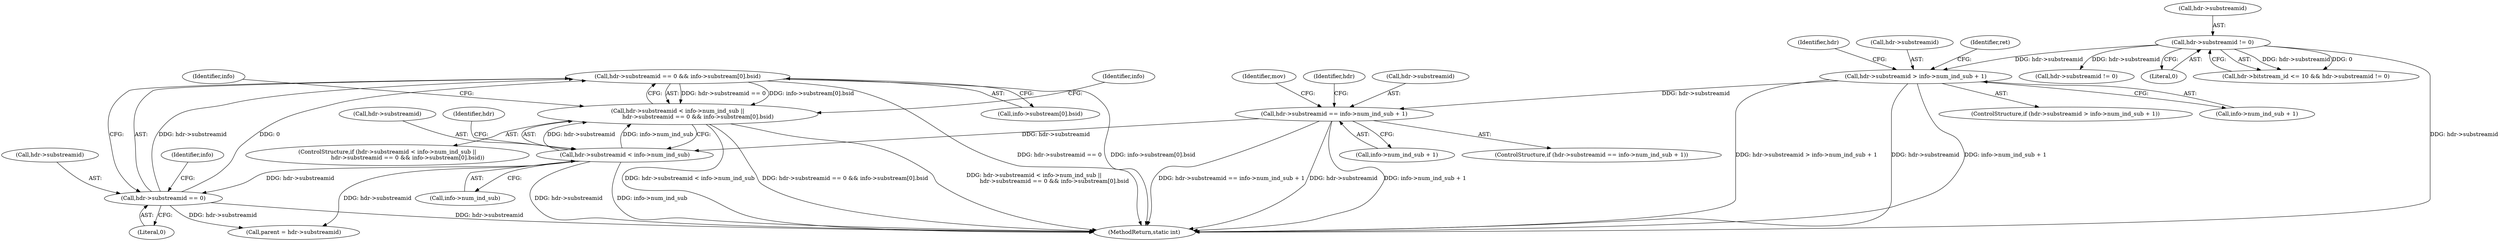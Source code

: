 digraph "0_FFmpeg_95556e27e2c1d56d9e18f5db34d6f756f3011148@array" {
"1000273" [label="(Call,hdr->substreamid == 0 && info->substream[0].bsid)"];
"1000274" [label="(Call,hdr->substreamid == 0)"];
"1000266" [label="(Call,hdr->substreamid < info->num_ind_sub)"];
"1000244" [label="(Call,hdr->substreamid == info->num_ind_sub + 1)"];
"1000228" [label="(Call,hdr->substreamid > info->num_ind_sub + 1)"];
"1000209" [label="(Call,hdr->substreamid != 0)"];
"1000265" [label="(Call,hdr->substreamid < info->num_ind_sub ||\n                       hdr->substreamid == 0 && info->substream[0].bsid)"];
"1000282" [label="(Identifier,info)"];
"1000268" [label="(Identifier,hdr)"];
"1000228" [label="(Call,hdr->substreamid > info->num_ind_sub + 1)"];
"1000246" [label="(Identifier,hdr)"];
"1000227" [label="(ControlStructure,if (hdr->substreamid > info->num_ind_sub + 1))"];
"1000274" [label="(Call,hdr->substreamid == 0)"];
"1000315" [label="(Identifier,info)"];
"1000245" [label="(Call,hdr->substreamid)"];
"1000275" [label="(Call,hdr->substreamid)"];
"1000256" [label="(Identifier,mov)"];
"1000278" [label="(Literal,0)"];
"1000229" [label="(Call,hdr->substreamid)"];
"1000203" [label="(Call,hdr->bitstream_id <= 10 && hdr->substreamid != 0)"];
"1000296" [label="(Call,hdr->substreamid != 0)"];
"1000270" [label="(Call,info->num_ind_sub)"];
"1000239" [label="(Identifier,ret)"];
"1000209" [label="(Call,hdr->substreamid != 0)"];
"1000265" [label="(Call,hdr->substreamid < info->num_ind_sub ||\n                       hdr->substreamid == 0 && info->substream[0].bsid)"];
"1000213" [label="(Literal,0)"];
"1000267" [label="(Call,hdr->substreamid)"];
"1000244" [label="(Call,hdr->substreamid == info->num_ind_sub + 1)"];
"1000276" [label="(Identifier,hdr)"];
"1000243" [label="(ControlStructure,if (hdr->substreamid == info->num_ind_sub + 1))"];
"1000248" [label="(Call,info->num_ind_sub + 1)"];
"1000289" [label="(Identifier,info)"];
"1000264" [label="(ControlStructure,if (hdr->substreamid < info->num_ind_sub ||\n                       hdr->substreamid == 0 && info->substream[0].bsid))"];
"1000232" [label="(Call,info->num_ind_sub + 1)"];
"1000392" [label="(Call,parent = hdr->substreamid)"];
"1000273" [label="(Call,hdr->substreamid == 0 && info->substream[0].bsid)"];
"1000266" [label="(Call,hdr->substreamid < info->num_ind_sub)"];
"1000210" [label="(Call,hdr->substreamid)"];
"1000279" [label="(Call,info->substream[0].bsid)"];
"1000683" [label="(MethodReturn,static int)"];
"1000273" -> "1000265"  [label="AST: "];
"1000273" -> "1000274"  [label="CFG: "];
"1000273" -> "1000279"  [label="CFG: "];
"1000274" -> "1000273"  [label="AST: "];
"1000279" -> "1000273"  [label="AST: "];
"1000265" -> "1000273"  [label="CFG: "];
"1000273" -> "1000683"  [label="DDG: hdr->substreamid == 0"];
"1000273" -> "1000683"  [label="DDG: info->substream[0].bsid"];
"1000273" -> "1000265"  [label="DDG: hdr->substreamid == 0"];
"1000273" -> "1000265"  [label="DDG: info->substream[0].bsid"];
"1000274" -> "1000273"  [label="DDG: hdr->substreamid"];
"1000274" -> "1000273"  [label="DDG: 0"];
"1000274" -> "1000278"  [label="CFG: "];
"1000275" -> "1000274"  [label="AST: "];
"1000278" -> "1000274"  [label="AST: "];
"1000282" -> "1000274"  [label="CFG: "];
"1000274" -> "1000683"  [label="DDG: hdr->substreamid"];
"1000266" -> "1000274"  [label="DDG: hdr->substreamid"];
"1000274" -> "1000392"  [label="DDG: hdr->substreamid"];
"1000266" -> "1000265"  [label="AST: "];
"1000266" -> "1000270"  [label="CFG: "];
"1000267" -> "1000266"  [label="AST: "];
"1000270" -> "1000266"  [label="AST: "];
"1000276" -> "1000266"  [label="CFG: "];
"1000265" -> "1000266"  [label="CFG: "];
"1000266" -> "1000683"  [label="DDG: hdr->substreamid"];
"1000266" -> "1000683"  [label="DDG: info->num_ind_sub"];
"1000266" -> "1000265"  [label="DDG: hdr->substreamid"];
"1000266" -> "1000265"  [label="DDG: info->num_ind_sub"];
"1000244" -> "1000266"  [label="DDG: hdr->substreamid"];
"1000266" -> "1000392"  [label="DDG: hdr->substreamid"];
"1000244" -> "1000243"  [label="AST: "];
"1000244" -> "1000248"  [label="CFG: "];
"1000245" -> "1000244"  [label="AST: "];
"1000248" -> "1000244"  [label="AST: "];
"1000256" -> "1000244"  [label="CFG: "];
"1000268" -> "1000244"  [label="CFG: "];
"1000244" -> "1000683"  [label="DDG: info->num_ind_sub + 1"];
"1000244" -> "1000683"  [label="DDG: hdr->substreamid == info->num_ind_sub + 1"];
"1000244" -> "1000683"  [label="DDG: hdr->substreamid"];
"1000228" -> "1000244"  [label="DDG: hdr->substreamid"];
"1000228" -> "1000227"  [label="AST: "];
"1000228" -> "1000232"  [label="CFG: "];
"1000229" -> "1000228"  [label="AST: "];
"1000232" -> "1000228"  [label="AST: "];
"1000239" -> "1000228"  [label="CFG: "];
"1000246" -> "1000228"  [label="CFG: "];
"1000228" -> "1000683"  [label="DDG: hdr->substreamid > info->num_ind_sub + 1"];
"1000228" -> "1000683"  [label="DDG: hdr->substreamid"];
"1000228" -> "1000683"  [label="DDG: info->num_ind_sub + 1"];
"1000209" -> "1000228"  [label="DDG: hdr->substreamid"];
"1000209" -> "1000203"  [label="AST: "];
"1000209" -> "1000213"  [label="CFG: "];
"1000210" -> "1000209"  [label="AST: "];
"1000213" -> "1000209"  [label="AST: "];
"1000203" -> "1000209"  [label="CFG: "];
"1000209" -> "1000683"  [label="DDG: hdr->substreamid"];
"1000209" -> "1000203"  [label="DDG: hdr->substreamid"];
"1000209" -> "1000203"  [label="DDG: 0"];
"1000209" -> "1000296"  [label="DDG: hdr->substreamid"];
"1000265" -> "1000264"  [label="AST: "];
"1000289" -> "1000265"  [label="CFG: "];
"1000315" -> "1000265"  [label="CFG: "];
"1000265" -> "1000683"  [label="DDG: hdr->substreamid < info->num_ind_sub ||\n                       hdr->substreamid == 0 && info->substream[0].bsid"];
"1000265" -> "1000683"  [label="DDG: hdr->substreamid < info->num_ind_sub"];
"1000265" -> "1000683"  [label="DDG: hdr->substreamid == 0 && info->substream[0].bsid"];
}
